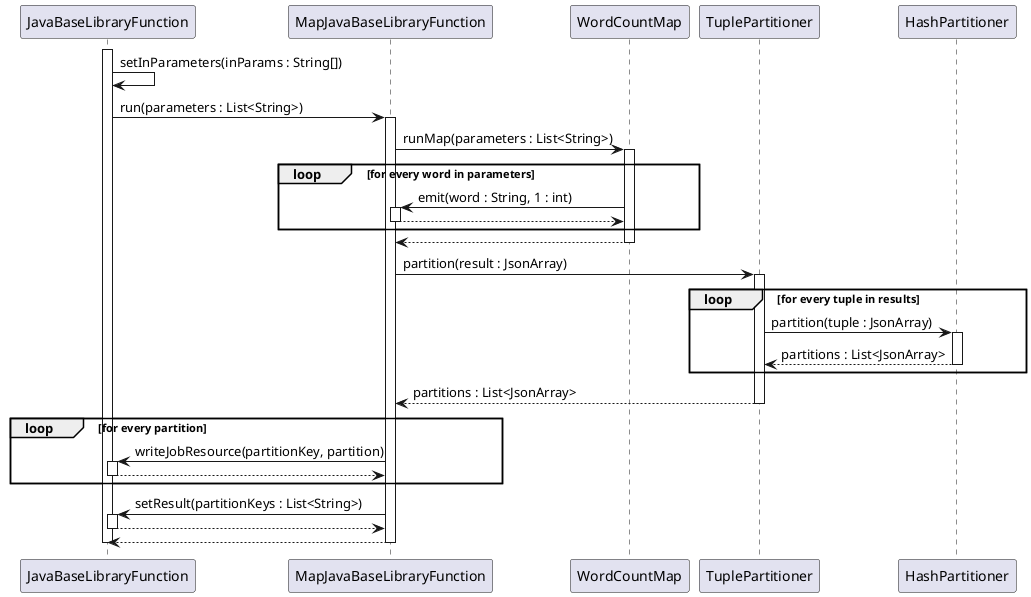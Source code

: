 @startuml
activate JavaBaseLibraryFunction
JavaBaseLibraryFunction -> JavaBaseLibraryFunction : setInParameters(inParams : String[])
JavaBaseLibraryFunction -> MapJavaBaseLibraryFunction : run(parameters : List<String>)

activate MapJavaBaseLibraryFunction
MapJavaBaseLibraryFunction -> WordCountMap : runMap(parameters : List<String>)

activate WordCountMap
loop for every word in parameters
WordCountMap -> MapJavaBaseLibraryFunction : emit(word : String, 1 : int)
activate MapJavaBaseLibraryFunction
WordCountMap <-- MapJavaBaseLibraryFunction
deactivate MapJavaBaseLibraryFunction
end
MapJavaBaseLibraryFunction <-- WordCountMap
deactivate WordCountMap

MapJavaBaseLibraryFunction -> TuplePartitioner : partition(result : JsonArray)
activate TuplePartitioner

loop for every tuple in results
TuplePartitioner -> HashPartitioner : partition(tuple : JsonArray)
activate HashPartitioner
TuplePartitioner <-- HashPartitioner : partitions : List<JsonArray>
deactivate HashPartitioner
end

MapJavaBaseLibraryFunction <-- TuplePartitioner : partitions : List<JsonArray>
deactivate TuplePartitioner

loop for every partition
MapJavaBaseLibraryFunction -> JavaBaseLibraryFunction : writeJobResource(partitionKey, partition)
activate JavaBaseLibraryFunction
JavaBaseLibraryFunction --> MapJavaBaseLibraryFunction
deactivate JavaBaseLibraryFunction
end

MapJavaBaseLibraryFunction -> JavaBaseLibraryFunction : setResult(partitionKeys : List<String>)
activate JavaBaseLibraryFunction
MapJavaBaseLibraryFunction <-- JavaBaseLibraryFunction
deactivate JavaBaseLibraryFunction
JavaBaseLibraryFunction <-- MapJavaBaseLibraryFunction
deactivate MapJavaBaseLibraryFunction

deactivate JavaBaseLibraryFunction
@enduml
